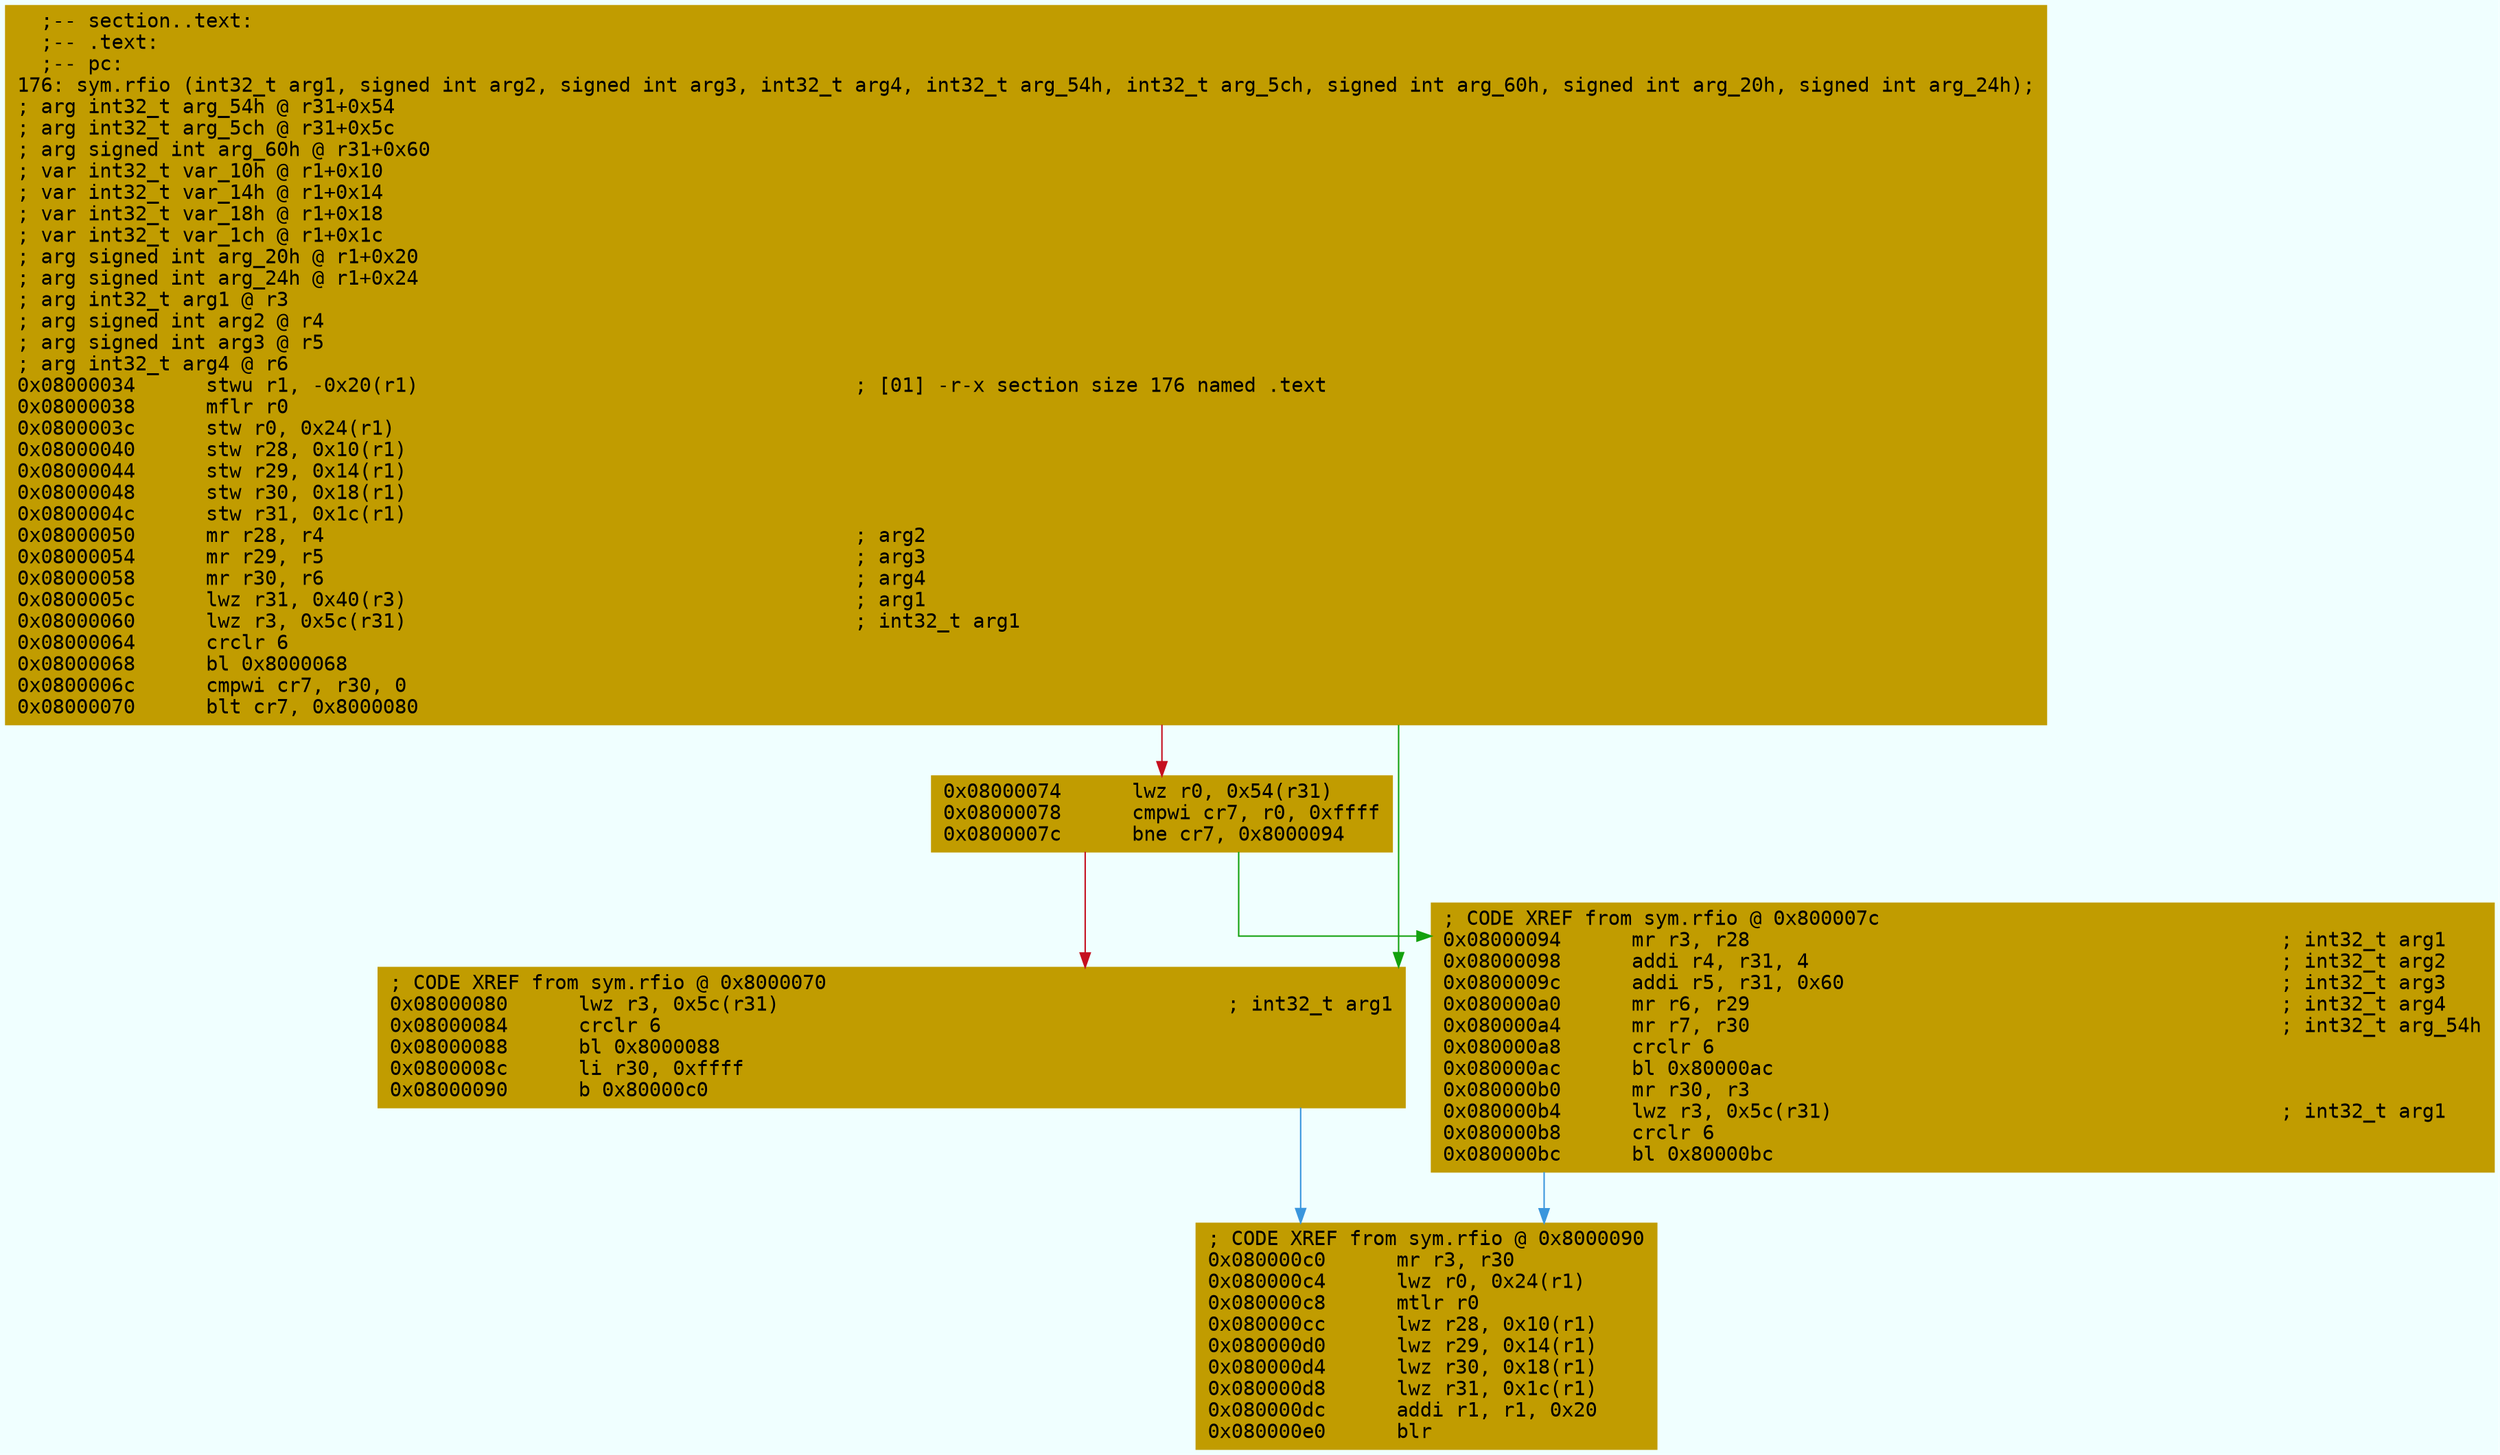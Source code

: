 digraph code {
	graph [bgcolor=azure fontsize=8 fontname="Courier" splines="ortho"];
	node [fillcolor=gray style=filled shape=box];
	edge [arrowhead="normal"];
	"0x08000034" [URL="sym.rfio/0x08000034", fillcolor="#c19c00",color="#c19c00", fontname="Courier",label="  ;-- section..text:\l  ;-- .text:\l  ;-- pc:\l176: sym.rfio (int32_t arg1, signed int arg2, signed int arg3, int32_t arg4, int32_t arg_54h, int32_t arg_5ch, signed int arg_60h, signed int arg_20h, signed int arg_24h);\l; arg int32_t arg_54h @ r31+0x54\l; arg int32_t arg_5ch @ r31+0x5c\l; arg signed int arg_60h @ r31+0x60\l; var int32_t var_10h @ r1+0x10\l; var int32_t var_14h @ r1+0x14\l; var int32_t var_18h @ r1+0x18\l; var int32_t var_1ch @ r1+0x1c\l; arg signed int arg_20h @ r1+0x20\l; arg signed int arg_24h @ r1+0x24\l; arg int32_t arg1 @ r3\l; arg signed int arg2 @ r4\l; arg signed int arg3 @ r5\l; arg int32_t arg4 @ r6\l0x08000034      stwu r1, -0x20(r1)                                     ; [01] -r-x section size 176 named .text\l0x08000038      mflr r0\l0x0800003c      stw r0, 0x24(r1)\l0x08000040      stw r28, 0x10(r1)\l0x08000044      stw r29, 0x14(r1)\l0x08000048      stw r30, 0x18(r1)\l0x0800004c      stw r31, 0x1c(r1)\l0x08000050      mr r28, r4                                             ; arg2\l0x08000054      mr r29, r5                                             ; arg3\l0x08000058      mr r30, r6                                             ; arg4\l0x0800005c      lwz r31, 0x40(r3)                                      ; arg1\l0x08000060      lwz r3, 0x5c(r31)                                      ; int32_t arg1\l0x08000064      crclr 6\l0x08000068      bl 0x8000068\l0x0800006c      cmpwi cr7, r30, 0\l0x08000070      blt cr7, 0x8000080\l"]
	"0x08000074" [URL="sym.rfio/0x08000074", fillcolor="#c19c00",color="#c19c00", fontname="Courier",label="0x08000074      lwz r0, 0x54(r31)\l0x08000078      cmpwi cr7, r0, 0xffff\l0x0800007c      bne cr7, 0x8000094\l"]
	"0x08000080" [URL="sym.rfio/0x08000080", fillcolor="#c19c00",color="#c19c00", fontname="Courier",label="; CODE XREF from sym.rfio @ 0x8000070\l0x08000080      lwz r3, 0x5c(r31)                                      ; int32_t arg1\l0x08000084      crclr 6\l0x08000088      bl 0x8000088\l0x0800008c      li r30, 0xffff\l0x08000090      b 0x80000c0\l"]
	"0x08000094" [URL="sym.rfio/0x08000094", fillcolor="#c19c00",color="#c19c00", fontname="Courier",label="; CODE XREF from sym.rfio @ 0x800007c\l0x08000094      mr r3, r28                                             ; int32_t arg1\l0x08000098      addi r4, r31, 4                                        ; int32_t arg2\l0x0800009c      addi r5, r31, 0x60                                     ; int32_t arg3\l0x080000a0      mr r6, r29                                             ; int32_t arg4\l0x080000a4      mr r7, r30                                             ; int32_t arg_54h\l0x080000a8      crclr 6\l0x080000ac      bl 0x80000ac\l0x080000b0      mr r30, r3\l0x080000b4      lwz r3, 0x5c(r31)                                      ; int32_t arg1\l0x080000b8      crclr 6\l0x080000bc      bl 0x80000bc\l"]
	"0x080000c0" [URL="sym.rfio/0x080000c0", fillcolor="#c19c00",color="#c19c00", fontname="Courier",label="; CODE XREF from sym.rfio @ 0x8000090\l0x080000c0      mr r3, r30\l0x080000c4      lwz r0, 0x24(r1)\l0x080000c8      mtlr r0\l0x080000cc      lwz r28, 0x10(r1)\l0x080000d0      lwz r29, 0x14(r1)\l0x080000d4      lwz r30, 0x18(r1)\l0x080000d8      lwz r31, 0x1c(r1)\l0x080000dc      addi r1, r1, 0x20\l0x080000e0      blr\l"]
        "0x08000034" -> "0x08000080" [color="#13a10e"];
        "0x08000034" -> "0x08000074" [color="#c50f1f"];
        "0x08000074" -> "0x08000094" [color="#13a10e"];
        "0x08000074" -> "0x08000080" [color="#c50f1f"];
        "0x08000080" -> "0x080000c0" [color="#3a96dd"];
        "0x08000094" -> "0x080000c0" [color="#3a96dd"];
}
